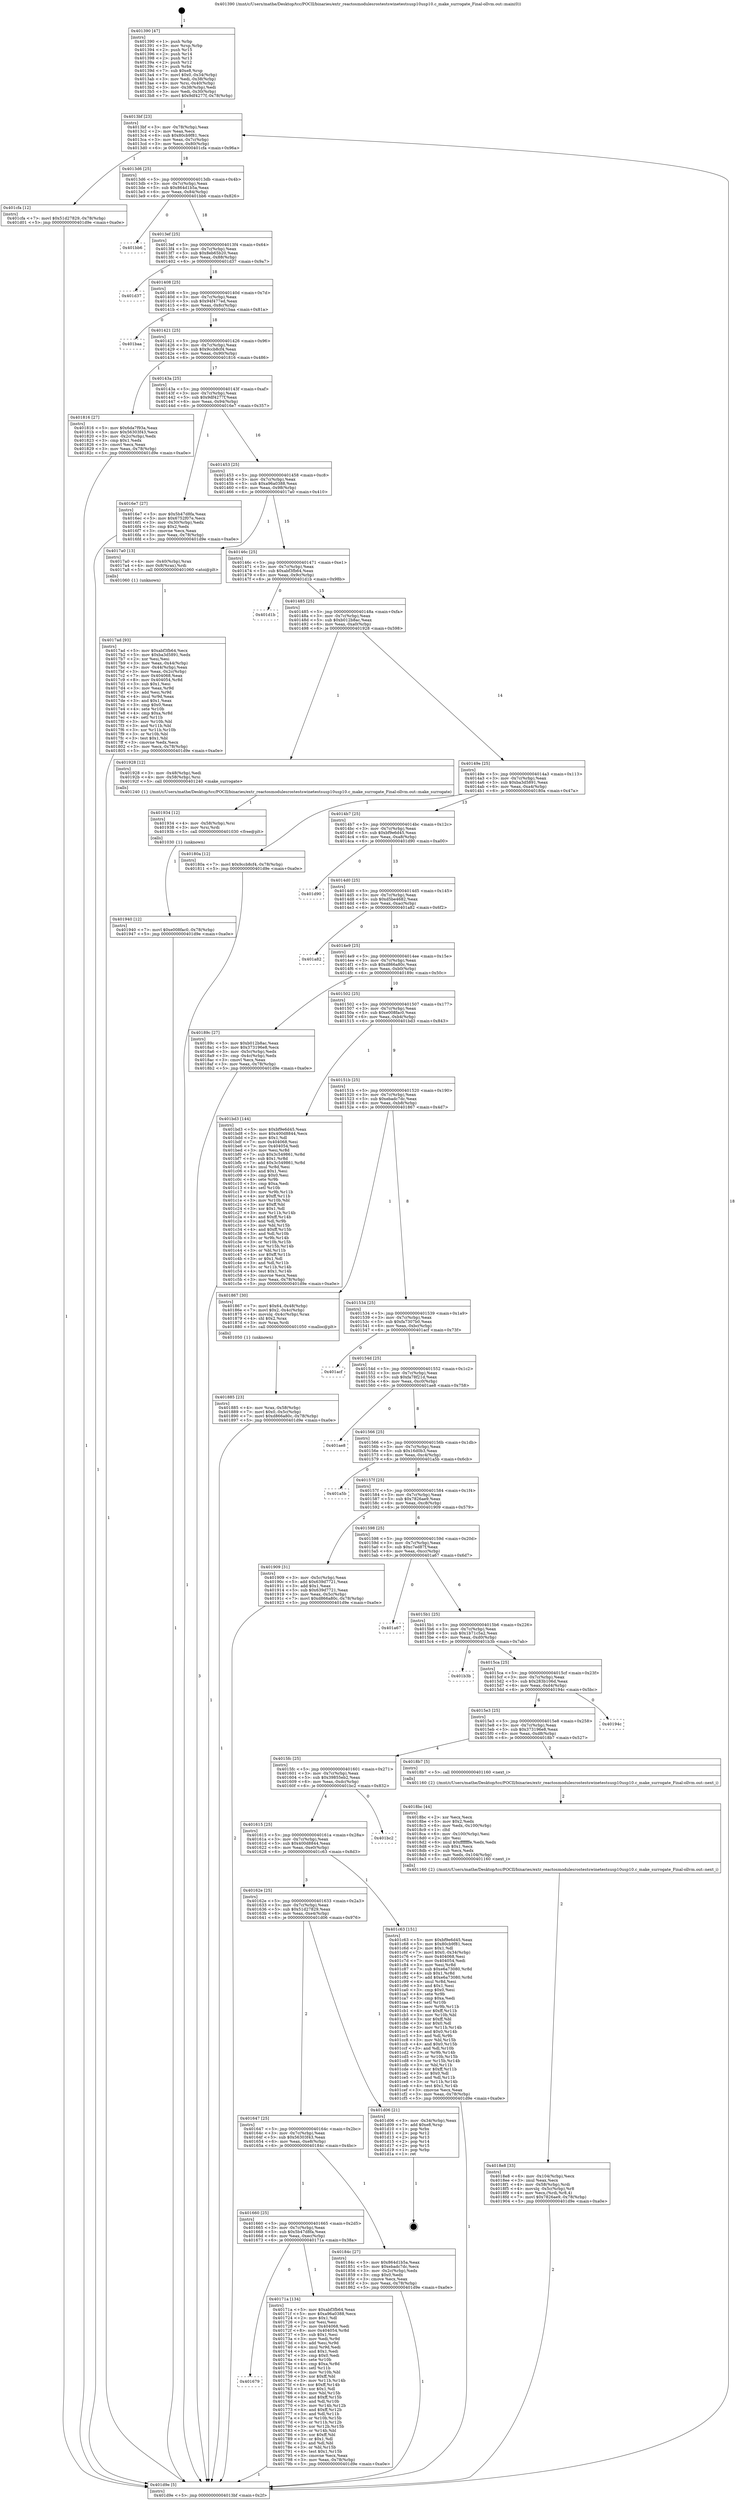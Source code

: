 digraph "0x401390" {
  label = "0x401390 (/mnt/c/Users/mathe/Desktop/tcc/POCII/binaries/extr_reactosmodulesrostestswinetestsusp10usp10.c_make_surrogate_Final-ollvm.out::main(0))"
  labelloc = "t"
  node[shape=record]

  Entry [label="",width=0.3,height=0.3,shape=circle,fillcolor=black,style=filled]
  "0x4013bf" [label="{
     0x4013bf [23]\l
     | [instrs]\l
     &nbsp;&nbsp;0x4013bf \<+3\>: mov -0x78(%rbp),%eax\l
     &nbsp;&nbsp;0x4013c2 \<+2\>: mov %eax,%ecx\l
     &nbsp;&nbsp;0x4013c4 \<+6\>: sub $0x80cb9f81,%ecx\l
     &nbsp;&nbsp;0x4013ca \<+3\>: mov %eax,-0x7c(%rbp)\l
     &nbsp;&nbsp;0x4013cd \<+3\>: mov %ecx,-0x80(%rbp)\l
     &nbsp;&nbsp;0x4013d0 \<+6\>: je 0000000000401cfa \<main+0x96a\>\l
  }"]
  "0x401cfa" [label="{
     0x401cfa [12]\l
     | [instrs]\l
     &nbsp;&nbsp;0x401cfa \<+7\>: movl $0x51d27829,-0x78(%rbp)\l
     &nbsp;&nbsp;0x401d01 \<+5\>: jmp 0000000000401d9e \<main+0xa0e\>\l
  }"]
  "0x4013d6" [label="{
     0x4013d6 [25]\l
     | [instrs]\l
     &nbsp;&nbsp;0x4013d6 \<+5\>: jmp 00000000004013db \<main+0x4b\>\l
     &nbsp;&nbsp;0x4013db \<+3\>: mov -0x7c(%rbp),%eax\l
     &nbsp;&nbsp;0x4013de \<+5\>: sub $0x864d1b5a,%eax\l
     &nbsp;&nbsp;0x4013e3 \<+6\>: mov %eax,-0x84(%rbp)\l
     &nbsp;&nbsp;0x4013e9 \<+6\>: je 0000000000401bb6 \<main+0x826\>\l
  }"]
  Exit [label="",width=0.3,height=0.3,shape=circle,fillcolor=black,style=filled,peripheries=2]
  "0x401bb6" [label="{
     0x401bb6\l
  }", style=dashed]
  "0x4013ef" [label="{
     0x4013ef [25]\l
     | [instrs]\l
     &nbsp;&nbsp;0x4013ef \<+5\>: jmp 00000000004013f4 \<main+0x64\>\l
     &nbsp;&nbsp;0x4013f4 \<+3\>: mov -0x7c(%rbp),%eax\l
     &nbsp;&nbsp;0x4013f7 \<+5\>: sub $0x8eb65b20,%eax\l
     &nbsp;&nbsp;0x4013fc \<+6\>: mov %eax,-0x88(%rbp)\l
     &nbsp;&nbsp;0x401402 \<+6\>: je 0000000000401d37 \<main+0x9a7\>\l
  }"]
  "0x401940" [label="{
     0x401940 [12]\l
     | [instrs]\l
     &nbsp;&nbsp;0x401940 \<+7\>: movl $0xe008fac0,-0x78(%rbp)\l
     &nbsp;&nbsp;0x401947 \<+5\>: jmp 0000000000401d9e \<main+0xa0e\>\l
  }"]
  "0x401d37" [label="{
     0x401d37\l
  }", style=dashed]
  "0x401408" [label="{
     0x401408 [25]\l
     | [instrs]\l
     &nbsp;&nbsp;0x401408 \<+5\>: jmp 000000000040140d \<main+0x7d\>\l
     &nbsp;&nbsp;0x40140d \<+3\>: mov -0x7c(%rbp),%eax\l
     &nbsp;&nbsp;0x401410 \<+5\>: sub $0x94f477ed,%eax\l
     &nbsp;&nbsp;0x401415 \<+6\>: mov %eax,-0x8c(%rbp)\l
     &nbsp;&nbsp;0x40141b \<+6\>: je 0000000000401baa \<main+0x81a\>\l
  }"]
  "0x401934" [label="{
     0x401934 [12]\l
     | [instrs]\l
     &nbsp;&nbsp;0x401934 \<+4\>: mov -0x58(%rbp),%rsi\l
     &nbsp;&nbsp;0x401938 \<+3\>: mov %rsi,%rdi\l
     &nbsp;&nbsp;0x40193b \<+5\>: call 0000000000401030 \<free@plt\>\l
     | [calls]\l
     &nbsp;&nbsp;0x401030 \{1\} (unknown)\l
  }"]
  "0x401baa" [label="{
     0x401baa\l
  }", style=dashed]
  "0x401421" [label="{
     0x401421 [25]\l
     | [instrs]\l
     &nbsp;&nbsp;0x401421 \<+5\>: jmp 0000000000401426 \<main+0x96\>\l
     &nbsp;&nbsp;0x401426 \<+3\>: mov -0x7c(%rbp),%eax\l
     &nbsp;&nbsp;0x401429 \<+5\>: sub $0x9ccb8cf4,%eax\l
     &nbsp;&nbsp;0x40142e \<+6\>: mov %eax,-0x90(%rbp)\l
     &nbsp;&nbsp;0x401434 \<+6\>: je 0000000000401816 \<main+0x486\>\l
  }"]
  "0x4018e8" [label="{
     0x4018e8 [33]\l
     | [instrs]\l
     &nbsp;&nbsp;0x4018e8 \<+6\>: mov -0x104(%rbp),%ecx\l
     &nbsp;&nbsp;0x4018ee \<+3\>: imul %eax,%ecx\l
     &nbsp;&nbsp;0x4018f1 \<+4\>: mov -0x58(%rbp),%rdi\l
     &nbsp;&nbsp;0x4018f5 \<+4\>: movslq -0x5c(%rbp),%r8\l
     &nbsp;&nbsp;0x4018f9 \<+4\>: mov %ecx,(%rdi,%r8,4)\l
     &nbsp;&nbsp;0x4018fd \<+7\>: movl $0x7826ae9,-0x78(%rbp)\l
     &nbsp;&nbsp;0x401904 \<+5\>: jmp 0000000000401d9e \<main+0xa0e\>\l
  }"]
  "0x401816" [label="{
     0x401816 [27]\l
     | [instrs]\l
     &nbsp;&nbsp;0x401816 \<+5\>: mov $0x6da7f93a,%eax\l
     &nbsp;&nbsp;0x40181b \<+5\>: mov $0x56303f43,%ecx\l
     &nbsp;&nbsp;0x401820 \<+3\>: mov -0x2c(%rbp),%edx\l
     &nbsp;&nbsp;0x401823 \<+3\>: cmp $0x1,%edx\l
     &nbsp;&nbsp;0x401826 \<+3\>: cmovl %ecx,%eax\l
     &nbsp;&nbsp;0x401829 \<+3\>: mov %eax,-0x78(%rbp)\l
     &nbsp;&nbsp;0x40182c \<+5\>: jmp 0000000000401d9e \<main+0xa0e\>\l
  }"]
  "0x40143a" [label="{
     0x40143a [25]\l
     | [instrs]\l
     &nbsp;&nbsp;0x40143a \<+5\>: jmp 000000000040143f \<main+0xaf\>\l
     &nbsp;&nbsp;0x40143f \<+3\>: mov -0x7c(%rbp),%eax\l
     &nbsp;&nbsp;0x401442 \<+5\>: sub $0x9df4277f,%eax\l
     &nbsp;&nbsp;0x401447 \<+6\>: mov %eax,-0x94(%rbp)\l
     &nbsp;&nbsp;0x40144d \<+6\>: je 00000000004016e7 \<main+0x357\>\l
  }"]
  "0x4018bc" [label="{
     0x4018bc [44]\l
     | [instrs]\l
     &nbsp;&nbsp;0x4018bc \<+2\>: xor %ecx,%ecx\l
     &nbsp;&nbsp;0x4018be \<+5\>: mov $0x2,%edx\l
     &nbsp;&nbsp;0x4018c3 \<+6\>: mov %edx,-0x100(%rbp)\l
     &nbsp;&nbsp;0x4018c9 \<+1\>: cltd\l
     &nbsp;&nbsp;0x4018ca \<+6\>: mov -0x100(%rbp),%esi\l
     &nbsp;&nbsp;0x4018d0 \<+2\>: idiv %esi\l
     &nbsp;&nbsp;0x4018d2 \<+6\>: imul $0xfffffffe,%edx,%edx\l
     &nbsp;&nbsp;0x4018d8 \<+3\>: sub $0x1,%ecx\l
     &nbsp;&nbsp;0x4018db \<+2\>: sub %ecx,%edx\l
     &nbsp;&nbsp;0x4018dd \<+6\>: mov %edx,-0x104(%rbp)\l
     &nbsp;&nbsp;0x4018e3 \<+5\>: call 0000000000401160 \<next_i\>\l
     | [calls]\l
     &nbsp;&nbsp;0x401160 \{2\} (/mnt/c/Users/mathe/Desktop/tcc/POCII/binaries/extr_reactosmodulesrostestswinetestsusp10usp10.c_make_surrogate_Final-ollvm.out::next_i)\l
  }"]
  "0x4016e7" [label="{
     0x4016e7 [27]\l
     | [instrs]\l
     &nbsp;&nbsp;0x4016e7 \<+5\>: mov $0x5b47d8fa,%eax\l
     &nbsp;&nbsp;0x4016ec \<+5\>: mov $0x6752f07e,%ecx\l
     &nbsp;&nbsp;0x4016f1 \<+3\>: mov -0x30(%rbp),%edx\l
     &nbsp;&nbsp;0x4016f4 \<+3\>: cmp $0x2,%edx\l
     &nbsp;&nbsp;0x4016f7 \<+3\>: cmovne %ecx,%eax\l
     &nbsp;&nbsp;0x4016fa \<+3\>: mov %eax,-0x78(%rbp)\l
     &nbsp;&nbsp;0x4016fd \<+5\>: jmp 0000000000401d9e \<main+0xa0e\>\l
  }"]
  "0x401453" [label="{
     0x401453 [25]\l
     | [instrs]\l
     &nbsp;&nbsp;0x401453 \<+5\>: jmp 0000000000401458 \<main+0xc8\>\l
     &nbsp;&nbsp;0x401458 \<+3\>: mov -0x7c(%rbp),%eax\l
     &nbsp;&nbsp;0x40145b \<+5\>: sub $0xa96a0388,%eax\l
     &nbsp;&nbsp;0x401460 \<+6\>: mov %eax,-0x98(%rbp)\l
     &nbsp;&nbsp;0x401466 \<+6\>: je 00000000004017a0 \<main+0x410\>\l
  }"]
  "0x401d9e" [label="{
     0x401d9e [5]\l
     | [instrs]\l
     &nbsp;&nbsp;0x401d9e \<+5\>: jmp 00000000004013bf \<main+0x2f\>\l
  }"]
  "0x401390" [label="{
     0x401390 [47]\l
     | [instrs]\l
     &nbsp;&nbsp;0x401390 \<+1\>: push %rbp\l
     &nbsp;&nbsp;0x401391 \<+3\>: mov %rsp,%rbp\l
     &nbsp;&nbsp;0x401394 \<+2\>: push %r15\l
     &nbsp;&nbsp;0x401396 \<+2\>: push %r14\l
     &nbsp;&nbsp;0x401398 \<+2\>: push %r13\l
     &nbsp;&nbsp;0x40139a \<+2\>: push %r12\l
     &nbsp;&nbsp;0x40139c \<+1\>: push %rbx\l
     &nbsp;&nbsp;0x40139d \<+7\>: sub $0xe8,%rsp\l
     &nbsp;&nbsp;0x4013a4 \<+7\>: movl $0x0,-0x34(%rbp)\l
     &nbsp;&nbsp;0x4013ab \<+3\>: mov %edi,-0x38(%rbp)\l
     &nbsp;&nbsp;0x4013ae \<+4\>: mov %rsi,-0x40(%rbp)\l
     &nbsp;&nbsp;0x4013b2 \<+3\>: mov -0x38(%rbp),%edi\l
     &nbsp;&nbsp;0x4013b5 \<+3\>: mov %edi,-0x30(%rbp)\l
     &nbsp;&nbsp;0x4013b8 \<+7\>: movl $0x9df4277f,-0x78(%rbp)\l
  }"]
  "0x401885" [label="{
     0x401885 [23]\l
     | [instrs]\l
     &nbsp;&nbsp;0x401885 \<+4\>: mov %rax,-0x58(%rbp)\l
     &nbsp;&nbsp;0x401889 \<+7\>: movl $0x0,-0x5c(%rbp)\l
     &nbsp;&nbsp;0x401890 \<+7\>: movl $0xd866a80c,-0x78(%rbp)\l
     &nbsp;&nbsp;0x401897 \<+5\>: jmp 0000000000401d9e \<main+0xa0e\>\l
  }"]
  "0x4017a0" [label="{
     0x4017a0 [13]\l
     | [instrs]\l
     &nbsp;&nbsp;0x4017a0 \<+4\>: mov -0x40(%rbp),%rax\l
     &nbsp;&nbsp;0x4017a4 \<+4\>: mov 0x8(%rax),%rdi\l
     &nbsp;&nbsp;0x4017a8 \<+5\>: call 0000000000401060 \<atoi@plt\>\l
     | [calls]\l
     &nbsp;&nbsp;0x401060 \{1\} (unknown)\l
  }"]
  "0x40146c" [label="{
     0x40146c [25]\l
     | [instrs]\l
     &nbsp;&nbsp;0x40146c \<+5\>: jmp 0000000000401471 \<main+0xe1\>\l
     &nbsp;&nbsp;0x401471 \<+3\>: mov -0x7c(%rbp),%eax\l
     &nbsp;&nbsp;0x401474 \<+5\>: sub $0xabf3fb64,%eax\l
     &nbsp;&nbsp;0x401479 \<+6\>: mov %eax,-0x9c(%rbp)\l
     &nbsp;&nbsp;0x40147f \<+6\>: je 0000000000401d1b \<main+0x98b\>\l
  }"]
  "0x4017ad" [label="{
     0x4017ad [93]\l
     | [instrs]\l
     &nbsp;&nbsp;0x4017ad \<+5\>: mov $0xabf3fb64,%ecx\l
     &nbsp;&nbsp;0x4017b2 \<+5\>: mov $0xba3d5891,%edx\l
     &nbsp;&nbsp;0x4017b7 \<+2\>: xor %esi,%esi\l
     &nbsp;&nbsp;0x4017b9 \<+3\>: mov %eax,-0x44(%rbp)\l
     &nbsp;&nbsp;0x4017bc \<+3\>: mov -0x44(%rbp),%eax\l
     &nbsp;&nbsp;0x4017bf \<+3\>: mov %eax,-0x2c(%rbp)\l
     &nbsp;&nbsp;0x4017c2 \<+7\>: mov 0x404068,%eax\l
     &nbsp;&nbsp;0x4017c9 \<+8\>: mov 0x404054,%r8d\l
     &nbsp;&nbsp;0x4017d1 \<+3\>: sub $0x1,%esi\l
     &nbsp;&nbsp;0x4017d4 \<+3\>: mov %eax,%r9d\l
     &nbsp;&nbsp;0x4017d7 \<+3\>: add %esi,%r9d\l
     &nbsp;&nbsp;0x4017da \<+4\>: imul %r9d,%eax\l
     &nbsp;&nbsp;0x4017de \<+3\>: and $0x1,%eax\l
     &nbsp;&nbsp;0x4017e1 \<+3\>: cmp $0x0,%eax\l
     &nbsp;&nbsp;0x4017e4 \<+4\>: sete %r10b\l
     &nbsp;&nbsp;0x4017e8 \<+4\>: cmp $0xa,%r8d\l
     &nbsp;&nbsp;0x4017ec \<+4\>: setl %r11b\l
     &nbsp;&nbsp;0x4017f0 \<+3\>: mov %r10b,%bl\l
     &nbsp;&nbsp;0x4017f3 \<+3\>: and %r11b,%bl\l
     &nbsp;&nbsp;0x4017f6 \<+3\>: xor %r11b,%r10b\l
     &nbsp;&nbsp;0x4017f9 \<+3\>: or %r10b,%bl\l
     &nbsp;&nbsp;0x4017fc \<+3\>: test $0x1,%bl\l
     &nbsp;&nbsp;0x4017ff \<+3\>: cmovne %edx,%ecx\l
     &nbsp;&nbsp;0x401802 \<+3\>: mov %ecx,-0x78(%rbp)\l
     &nbsp;&nbsp;0x401805 \<+5\>: jmp 0000000000401d9e \<main+0xa0e\>\l
  }"]
  "0x401d1b" [label="{
     0x401d1b\l
  }", style=dashed]
  "0x401485" [label="{
     0x401485 [25]\l
     | [instrs]\l
     &nbsp;&nbsp;0x401485 \<+5\>: jmp 000000000040148a \<main+0xfa\>\l
     &nbsp;&nbsp;0x40148a \<+3\>: mov -0x7c(%rbp),%eax\l
     &nbsp;&nbsp;0x40148d \<+5\>: sub $0xb012b8ac,%eax\l
     &nbsp;&nbsp;0x401492 \<+6\>: mov %eax,-0xa0(%rbp)\l
     &nbsp;&nbsp;0x401498 \<+6\>: je 0000000000401928 \<main+0x598\>\l
  }"]
  "0x401679" [label="{
     0x401679\l
  }", style=dashed]
  "0x401928" [label="{
     0x401928 [12]\l
     | [instrs]\l
     &nbsp;&nbsp;0x401928 \<+3\>: mov -0x48(%rbp),%edi\l
     &nbsp;&nbsp;0x40192b \<+4\>: mov -0x58(%rbp),%rsi\l
     &nbsp;&nbsp;0x40192f \<+5\>: call 0000000000401240 \<make_surrogate\>\l
     | [calls]\l
     &nbsp;&nbsp;0x401240 \{1\} (/mnt/c/Users/mathe/Desktop/tcc/POCII/binaries/extr_reactosmodulesrostestswinetestsusp10usp10.c_make_surrogate_Final-ollvm.out::make_surrogate)\l
  }"]
  "0x40149e" [label="{
     0x40149e [25]\l
     | [instrs]\l
     &nbsp;&nbsp;0x40149e \<+5\>: jmp 00000000004014a3 \<main+0x113\>\l
     &nbsp;&nbsp;0x4014a3 \<+3\>: mov -0x7c(%rbp),%eax\l
     &nbsp;&nbsp;0x4014a6 \<+5\>: sub $0xba3d5891,%eax\l
     &nbsp;&nbsp;0x4014ab \<+6\>: mov %eax,-0xa4(%rbp)\l
     &nbsp;&nbsp;0x4014b1 \<+6\>: je 000000000040180a \<main+0x47a\>\l
  }"]
  "0x40171a" [label="{
     0x40171a [134]\l
     | [instrs]\l
     &nbsp;&nbsp;0x40171a \<+5\>: mov $0xabf3fb64,%eax\l
     &nbsp;&nbsp;0x40171f \<+5\>: mov $0xa96a0388,%ecx\l
     &nbsp;&nbsp;0x401724 \<+2\>: mov $0x1,%dl\l
     &nbsp;&nbsp;0x401726 \<+2\>: xor %esi,%esi\l
     &nbsp;&nbsp;0x401728 \<+7\>: mov 0x404068,%edi\l
     &nbsp;&nbsp;0x40172f \<+8\>: mov 0x404054,%r8d\l
     &nbsp;&nbsp;0x401737 \<+3\>: sub $0x1,%esi\l
     &nbsp;&nbsp;0x40173a \<+3\>: mov %edi,%r9d\l
     &nbsp;&nbsp;0x40173d \<+3\>: add %esi,%r9d\l
     &nbsp;&nbsp;0x401740 \<+4\>: imul %r9d,%edi\l
     &nbsp;&nbsp;0x401744 \<+3\>: and $0x1,%edi\l
     &nbsp;&nbsp;0x401747 \<+3\>: cmp $0x0,%edi\l
     &nbsp;&nbsp;0x40174a \<+4\>: sete %r10b\l
     &nbsp;&nbsp;0x40174e \<+4\>: cmp $0xa,%r8d\l
     &nbsp;&nbsp;0x401752 \<+4\>: setl %r11b\l
     &nbsp;&nbsp;0x401756 \<+3\>: mov %r10b,%bl\l
     &nbsp;&nbsp;0x401759 \<+3\>: xor $0xff,%bl\l
     &nbsp;&nbsp;0x40175c \<+3\>: mov %r11b,%r14b\l
     &nbsp;&nbsp;0x40175f \<+4\>: xor $0xff,%r14b\l
     &nbsp;&nbsp;0x401763 \<+3\>: xor $0x1,%dl\l
     &nbsp;&nbsp;0x401766 \<+3\>: mov %bl,%r15b\l
     &nbsp;&nbsp;0x401769 \<+4\>: and $0xff,%r15b\l
     &nbsp;&nbsp;0x40176d \<+3\>: and %dl,%r10b\l
     &nbsp;&nbsp;0x401770 \<+3\>: mov %r14b,%r12b\l
     &nbsp;&nbsp;0x401773 \<+4\>: and $0xff,%r12b\l
     &nbsp;&nbsp;0x401777 \<+3\>: and %dl,%r11b\l
     &nbsp;&nbsp;0x40177a \<+3\>: or %r10b,%r15b\l
     &nbsp;&nbsp;0x40177d \<+3\>: or %r11b,%r12b\l
     &nbsp;&nbsp;0x401780 \<+3\>: xor %r12b,%r15b\l
     &nbsp;&nbsp;0x401783 \<+3\>: or %r14b,%bl\l
     &nbsp;&nbsp;0x401786 \<+3\>: xor $0xff,%bl\l
     &nbsp;&nbsp;0x401789 \<+3\>: or $0x1,%dl\l
     &nbsp;&nbsp;0x40178c \<+2\>: and %dl,%bl\l
     &nbsp;&nbsp;0x40178e \<+3\>: or %bl,%r15b\l
     &nbsp;&nbsp;0x401791 \<+4\>: test $0x1,%r15b\l
     &nbsp;&nbsp;0x401795 \<+3\>: cmovne %ecx,%eax\l
     &nbsp;&nbsp;0x401798 \<+3\>: mov %eax,-0x78(%rbp)\l
     &nbsp;&nbsp;0x40179b \<+5\>: jmp 0000000000401d9e \<main+0xa0e\>\l
  }"]
  "0x40180a" [label="{
     0x40180a [12]\l
     | [instrs]\l
     &nbsp;&nbsp;0x40180a \<+7\>: movl $0x9ccb8cf4,-0x78(%rbp)\l
     &nbsp;&nbsp;0x401811 \<+5\>: jmp 0000000000401d9e \<main+0xa0e\>\l
  }"]
  "0x4014b7" [label="{
     0x4014b7 [25]\l
     | [instrs]\l
     &nbsp;&nbsp;0x4014b7 \<+5\>: jmp 00000000004014bc \<main+0x12c\>\l
     &nbsp;&nbsp;0x4014bc \<+3\>: mov -0x7c(%rbp),%eax\l
     &nbsp;&nbsp;0x4014bf \<+5\>: sub $0xbf9e6d45,%eax\l
     &nbsp;&nbsp;0x4014c4 \<+6\>: mov %eax,-0xa8(%rbp)\l
     &nbsp;&nbsp;0x4014ca \<+6\>: je 0000000000401d90 \<main+0xa00\>\l
  }"]
  "0x401660" [label="{
     0x401660 [25]\l
     | [instrs]\l
     &nbsp;&nbsp;0x401660 \<+5\>: jmp 0000000000401665 \<main+0x2d5\>\l
     &nbsp;&nbsp;0x401665 \<+3\>: mov -0x7c(%rbp),%eax\l
     &nbsp;&nbsp;0x401668 \<+5\>: sub $0x5b47d8fa,%eax\l
     &nbsp;&nbsp;0x40166d \<+6\>: mov %eax,-0xec(%rbp)\l
     &nbsp;&nbsp;0x401673 \<+6\>: je 000000000040171a \<main+0x38a\>\l
  }"]
  "0x401d90" [label="{
     0x401d90\l
  }", style=dashed]
  "0x4014d0" [label="{
     0x4014d0 [25]\l
     | [instrs]\l
     &nbsp;&nbsp;0x4014d0 \<+5\>: jmp 00000000004014d5 \<main+0x145\>\l
     &nbsp;&nbsp;0x4014d5 \<+3\>: mov -0x7c(%rbp),%eax\l
     &nbsp;&nbsp;0x4014d8 \<+5\>: sub $0xd5be4682,%eax\l
     &nbsp;&nbsp;0x4014dd \<+6\>: mov %eax,-0xac(%rbp)\l
     &nbsp;&nbsp;0x4014e3 \<+6\>: je 0000000000401a82 \<main+0x6f2\>\l
  }"]
  "0x40184c" [label="{
     0x40184c [27]\l
     | [instrs]\l
     &nbsp;&nbsp;0x40184c \<+5\>: mov $0x864d1b5a,%eax\l
     &nbsp;&nbsp;0x401851 \<+5\>: mov $0xebadc7dc,%ecx\l
     &nbsp;&nbsp;0x401856 \<+3\>: mov -0x2c(%rbp),%edx\l
     &nbsp;&nbsp;0x401859 \<+3\>: cmp $0x0,%edx\l
     &nbsp;&nbsp;0x40185c \<+3\>: cmove %ecx,%eax\l
     &nbsp;&nbsp;0x40185f \<+3\>: mov %eax,-0x78(%rbp)\l
     &nbsp;&nbsp;0x401862 \<+5\>: jmp 0000000000401d9e \<main+0xa0e\>\l
  }"]
  "0x401a82" [label="{
     0x401a82\l
  }", style=dashed]
  "0x4014e9" [label="{
     0x4014e9 [25]\l
     | [instrs]\l
     &nbsp;&nbsp;0x4014e9 \<+5\>: jmp 00000000004014ee \<main+0x15e\>\l
     &nbsp;&nbsp;0x4014ee \<+3\>: mov -0x7c(%rbp),%eax\l
     &nbsp;&nbsp;0x4014f1 \<+5\>: sub $0xd866a80c,%eax\l
     &nbsp;&nbsp;0x4014f6 \<+6\>: mov %eax,-0xb0(%rbp)\l
     &nbsp;&nbsp;0x4014fc \<+6\>: je 000000000040189c \<main+0x50c\>\l
  }"]
  "0x401647" [label="{
     0x401647 [25]\l
     | [instrs]\l
     &nbsp;&nbsp;0x401647 \<+5\>: jmp 000000000040164c \<main+0x2bc\>\l
     &nbsp;&nbsp;0x40164c \<+3\>: mov -0x7c(%rbp),%eax\l
     &nbsp;&nbsp;0x40164f \<+5\>: sub $0x56303f43,%eax\l
     &nbsp;&nbsp;0x401654 \<+6\>: mov %eax,-0xe8(%rbp)\l
     &nbsp;&nbsp;0x40165a \<+6\>: je 000000000040184c \<main+0x4bc\>\l
  }"]
  "0x40189c" [label="{
     0x40189c [27]\l
     | [instrs]\l
     &nbsp;&nbsp;0x40189c \<+5\>: mov $0xb012b8ac,%eax\l
     &nbsp;&nbsp;0x4018a1 \<+5\>: mov $0x373196e8,%ecx\l
     &nbsp;&nbsp;0x4018a6 \<+3\>: mov -0x5c(%rbp),%edx\l
     &nbsp;&nbsp;0x4018a9 \<+3\>: cmp -0x4c(%rbp),%edx\l
     &nbsp;&nbsp;0x4018ac \<+3\>: cmovl %ecx,%eax\l
     &nbsp;&nbsp;0x4018af \<+3\>: mov %eax,-0x78(%rbp)\l
     &nbsp;&nbsp;0x4018b2 \<+5\>: jmp 0000000000401d9e \<main+0xa0e\>\l
  }"]
  "0x401502" [label="{
     0x401502 [25]\l
     | [instrs]\l
     &nbsp;&nbsp;0x401502 \<+5\>: jmp 0000000000401507 \<main+0x177\>\l
     &nbsp;&nbsp;0x401507 \<+3\>: mov -0x7c(%rbp),%eax\l
     &nbsp;&nbsp;0x40150a \<+5\>: sub $0xe008fac0,%eax\l
     &nbsp;&nbsp;0x40150f \<+6\>: mov %eax,-0xb4(%rbp)\l
     &nbsp;&nbsp;0x401515 \<+6\>: je 0000000000401bd3 \<main+0x843\>\l
  }"]
  "0x401d06" [label="{
     0x401d06 [21]\l
     | [instrs]\l
     &nbsp;&nbsp;0x401d06 \<+3\>: mov -0x34(%rbp),%eax\l
     &nbsp;&nbsp;0x401d09 \<+7\>: add $0xe8,%rsp\l
     &nbsp;&nbsp;0x401d10 \<+1\>: pop %rbx\l
     &nbsp;&nbsp;0x401d11 \<+2\>: pop %r12\l
     &nbsp;&nbsp;0x401d13 \<+2\>: pop %r13\l
     &nbsp;&nbsp;0x401d15 \<+2\>: pop %r14\l
     &nbsp;&nbsp;0x401d17 \<+2\>: pop %r15\l
     &nbsp;&nbsp;0x401d19 \<+1\>: pop %rbp\l
     &nbsp;&nbsp;0x401d1a \<+1\>: ret\l
  }"]
  "0x401bd3" [label="{
     0x401bd3 [144]\l
     | [instrs]\l
     &nbsp;&nbsp;0x401bd3 \<+5\>: mov $0xbf9e6d45,%eax\l
     &nbsp;&nbsp;0x401bd8 \<+5\>: mov $0x400d8844,%ecx\l
     &nbsp;&nbsp;0x401bdd \<+2\>: mov $0x1,%dl\l
     &nbsp;&nbsp;0x401bdf \<+7\>: mov 0x404068,%esi\l
     &nbsp;&nbsp;0x401be6 \<+7\>: mov 0x404054,%edi\l
     &nbsp;&nbsp;0x401bed \<+3\>: mov %esi,%r8d\l
     &nbsp;&nbsp;0x401bf0 \<+7\>: sub $0x3c549861,%r8d\l
     &nbsp;&nbsp;0x401bf7 \<+4\>: sub $0x1,%r8d\l
     &nbsp;&nbsp;0x401bfb \<+7\>: add $0x3c549861,%r8d\l
     &nbsp;&nbsp;0x401c02 \<+4\>: imul %r8d,%esi\l
     &nbsp;&nbsp;0x401c06 \<+3\>: and $0x1,%esi\l
     &nbsp;&nbsp;0x401c09 \<+3\>: cmp $0x0,%esi\l
     &nbsp;&nbsp;0x401c0c \<+4\>: sete %r9b\l
     &nbsp;&nbsp;0x401c10 \<+3\>: cmp $0xa,%edi\l
     &nbsp;&nbsp;0x401c13 \<+4\>: setl %r10b\l
     &nbsp;&nbsp;0x401c17 \<+3\>: mov %r9b,%r11b\l
     &nbsp;&nbsp;0x401c1a \<+4\>: xor $0xff,%r11b\l
     &nbsp;&nbsp;0x401c1e \<+3\>: mov %r10b,%bl\l
     &nbsp;&nbsp;0x401c21 \<+3\>: xor $0xff,%bl\l
     &nbsp;&nbsp;0x401c24 \<+3\>: xor $0x1,%dl\l
     &nbsp;&nbsp;0x401c27 \<+3\>: mov %r11b,%r14b\l
     &nbsp;&nbsp;0x401c2a \<+4\>: and $0xff,%r14b\l
     &nbsp;&nbsp;0x401c2e \<+3\>: and %dl,%r9b\l
     &nbsp;&nbsp;0x401c31 \<+3\>: mov %bl,%r15b\l
     &nbsp;&nbsp;0x401c34 \<+4\>: and $0xff,%r15b\l
     &nbsp;&nbsp;0x401c38 \<+3\>: and %dl,%r10b\l
     &nbsp;&nbsp;0x401c3b \<+3\>: or %r9b,%r14b\l
     &nbsp;&nbsp;0x401c3e \<+3\>: or %r10b,%r15b\l
     &nbsp;&nbsp;0x401c41 \<+3\>: xor %r15b,%r14b\l
     &nbsp;&nbsp;0x401c44 \<+3\>: or %bl,%r11b\l
     &nbsp;&nbsp;0x401c47 \<+4\>: xor $0xff,%r11b\l
     &nbsp;&nbsp;0x401c4b \<+3\>: or $0x1,%dl\l
     &nbsp;&nbsp;0x401c4e \<+3\>: and %dl,%r11b\l
     &nbsp;&nbsp;0x401c51 \<+3\>: or %r11b,%r14b\l
     &nbsp;&nbsp;0x401c54 \<+4\>: test $0x1,%r14b\l
     &nbsp;&nbsp;0x401c58 \<+3\>: cmovne %ecx,%eax\l
     &nbsp;&nbsp;0x401c5b \<+3\>: mov %eax,-0x78(%rbp)\l
     &nbsp;&nbsp;0x401c5e \<+5\>: jmp 0000000000401d9e \<main+0xa0e\>\l
  }"]
  "0x40151b" [label="{
     0x40151b [25]\l
     | [instrs]\l
     &nbsp;&nbsp;0x40151b \<+5\>: jmp 0000000000401520 \<main+0x190\>\l
     &nbsp;&nbsp;0x401520 \<+3\>: mov -0x7c(%rbp),%eax\l
     &nbsp;&nbsp;0x401523 \<+5\>: sub $0xebadc7dc,%eax\l
     &nbsp;&nbsp;0x401528 \<+6\>: mov %eax,-0xb8(%rbp)\l
     &nbsp;&nbsp;0x40152e \<+6\>: je 0000000000401867 \<main+0x4d7\>\l
  }"]
  "0x40162e" [label="{
     0x40162e [25]\l
     | [instrs]\l
     &nbsp;&nbsp;0x40162e \<+5\>: jmp 0000000000401633 \<main+0x2a3\>\l
     &nbsp;&nbsp;0x401633 \<+3\>: mov -0x7c(%rbp),%eax\l
     &nbsp;&nbsp;0x401636 \<+5\>: sub $0x51d27829,%eax\l
     &nbsp;&nbsp;0x40163b \<+6\>: mov %eax,-0xe4(%rbp)\l
     &nbsp;&nbsp;0x401641 \<+6\>: je 0000000000401d06 \<main+0x976\>\l
  }"]
  "0x401867" [label="{
     0x401867 [30]\l
     | [instrs]\l
     &nbsp;&nbsp;0x401867 \<+7\>: movl $0x64,-0x48(%rbp)\l
     &nbsp;&nbsp;0x40186e \<+7\>: movl $0x2,-0x4c(%rbp)\l
     &nbsp;&nbsp;0x401875 \<+4\>: movslq -0x4c(%rbp),%rax\l
     &nbsp;&nbsp;0x401879 \<+4\>: shl $0x2,%rax\l
     &nbsp;&nbsp;0x40187d \<+3\>: mov %rax,%rdi\l
     &nbsp;&nbsp;0x401880 \<+5\>: call 0000000000401050 \<malloc@plt\>\l
     | [calls]\l
     &nbsp;&nbsp;0x401050 \{1\} (unknown)\l
  }"]
  "0x401534" [label="{
     0x401534 [25]\l
     | [instrs]\l
     &nbsp;&nbsp;0x401534 \<+5\>: jmp 0000000000401539 \<main+0x1a9\>\l
     &nbsp;&nbsp;0x401539 \<+3\>: mov -0x7c(%rbp),%eax\l
     &nbsp;&nbsp;0x40153c \<+5\>: sub $0xfa7307b0,%eax\l
     &nbsp;&nbsp;0x401541 \<+6\>: mov %eax,-0xbc(%rbp)\l
     &nbsp;&nbsp;0x401547 \<+6\>: je 0000000000401acf \<main+0x73f\>\l
  }"]
  "0x401c63" [label="{
     0x401c63 [151]\l
     | [instrs]\l
     &nbsp;&nbsp;0x401c63 \<+5\>: mov $0xbf9e6d45,%eax\l
     &nbsp;&nbsp;0x401c68 \<+5\>: mov $0x80cb9f81,%ecx\l
     &nbsp;&nbsp;0x401c6d \<+2\>: mov $0x1,%dl\l
     &nbsp;&nbsp;0x401c6f \<+7\>: movl $0x0,-0x34(%rbp)\l
     &nbsp;&nbsp;0x401c76 \<+7\>: mov 0x404068,%esi\l
     &nbsp;&nbsp;0x401c7d \<+7\>: mov 0x404054,%edi\l
     &nbsp;&nbsp;0x401c84 \<+3\>: mov %esi,%r8d\l
     &nbsp;&nbsp;0x401c87 \<+7\>: sub $0xe6a73080,%r8d\l
     &nbsp;&nbsp;0x401c8e \<+4\>: sub $0x1,%r8d\l
     &nbsp;&nbsp;0x401c92 \<+7\>: add $0xe6a73080,%r8d\l
     &nbsp;&nbsp;0x401c99 \<+4\>: imul %r8d,%esi\l
     &nbsp;&nbsp;0x401c9d \<+3\>: and $0x1,%esi\l
     &nbsp;&nbsp;0x401ca0 \<+3\>: cmp $0x0,%esi\l
     &nbsp;&nbsp;0x401ca3 \<+4\>: sete %r9b\l
     &nbsp;&nbsp;0x401ca7 \<+3\>: cmp $0xa,%edi\l
     &nbsp;&nbsp;0x401caa \<+4\>: setl %r10b\l
     &nbsp;&nbsp;0x401cae \<+3\>: mov %r9b,%r11b\l
     &nbsp;&nbsp;0x401cb1 \<+4\>: xor $0xff,%r11b\l
     &nbsp;&nbsp;0x401cb5 \<+3\>: mov %r10b,%bl\l
     &nbsp;&nbsp;0x401cb8 \<+3\>: xor $0xff,%bl\l
     &nbsp;&nbsp;0x401cbb \<+3\>: xor $0x0,%dl\l
     &nbsp;&nbsp;0x401cbe \<+3\>: mov %r11b,%r14b\l
     &nbsp;&nbsp;0x401cc1 \<+4\>: and $0x0,%r14b\l
     &nbsp;&nbsp;0x401cc5 \<+3\>: and %dl,%r9b\l
     &nbsp;&nbsp;0x401cc8 \<+3\>: mov %bl,%r15b\l
     &nbsp;&nbsp;0x401ccb \<+4\>: and $0x0,%r15b\l
     &nbsp;&nbsp;0x401ccf \<+3\>: and %dl,%r10b\l
     &nbsp;&nbsp;0x401cd2 \<+3\>: or %r9b,%r14b\l
     &nbsp;&nbsp;0x401cd5 \<+3\>: or %r10b,%r15b\l
     &nbsp;&nbsp;0x401cd8 \<+3\>: xor %r15b,%r14b\l
     &nbsp;&nbsp;0x401cdb \<+3\>: or %bl,%r11b\l
     &nbsp;&nbsp;0x401cde \<+4\>: xor $0xff,%r11b\l
     &nbsp;&nbsp;0x401ce2 \<+3\>: or $0x0,%dl\l
     &nbsp;&nbsp;0x401ce5 \<+3\>: and %dl,%r11b\l
     &nbsp;&nbsp;0x401ce8 \<+3\>: or %r11b,%r14b\l
     &nbsp;&nbsp;0x401ceb \<+4\>: test $0x1,%r14b\l
     &nbsp;&nbsp;0x401cef \<+3\>: cmovne %ecx,%eax\l
     &nbsp;&nbsp;0x401cf2 \<+3\>: mov %eax,-0x78(%rbp)\l
     &nbsp;&nbsp;0x401cf5 \<+5\>: jmp 0000000000401d9e \<main+0xa0e\>\l
  }"]
  "0x401acf" [label="{
     0x401acf\l
  }", style=dashed]
  "0x40154d" [label="{
     0x40154d [25]\l
     | [instrs]\l
     &nbsp;&nbsp;0x40154d \<+5\>: jmp 0000000000401552 \<main+0x1c2\>\l
     &nbsp;&nbsp;0x401552 \<+3\>: mov -0x7c(%rbp),%eax\l
     &nbsp;&nbsp;0x401555 \<+5\>: sub $0xfa78f21d,%eax\l
     &nbsp;&nbsp;0x40155a \<+6\>: mov %eax,-0xc0(%rbp)\l
     &nbsp;&nbsp;0x401560 \<+6\>: je 0000000000401ae8 \<main+0x758\>\l
  }"]
  "0x401615" [label="{
     0x401615 [25]\l
     | [instrs]\l
     &nbsp;&nbsp;0x401615 \<+5\>: jmp 000000000040161a \<main+0x28a\>\l
     &nbsp;&nbsp;0x40161a \<+3\>: mov -0x7c(%rbp),%eax\l
     &nbsp;&nbsp;0x40161d \<+5\>: sub $0x400d8844,%eax\l
     &nbsp;&nbsp;0x401622 \<+6\>: mov %eax,-0xe0(%rbp)\l
     &nbsp;&nbsp;0x401628 \<+6\>: je 0000000000401c63 \<main+0x8d3\>\l
  }"]
  "0x401ae8" [label="{
     0x401ae8\l
  }", style=dashed]
  "0x401566" [label="{
     0x401566 [25]\l
     | [instrs]\l
     &nbsp;&nbsp;0x401566 \<+5\>: jmp 000000000040156b \<main+0x1db\>\l
     &nbsp;&nbsp;0x40156b \<+3\>: mov -0x7c(%rbp),%eax\l
     &nbsp;&nbsp;0x40156e \<+5\>: sub $0x16d0b3,%eax\l
     &nbsp;&nbsp;0x401573 \<+6\>: mov %eax,-0xc4(%rbp)\l
     &nbsp;&nbsp;0x401579 \<+6\>: je 0000000000401a5b \<main+0x6cb\>\l
  }"]
  "0x401bc2" [label="{
     0x401bc2\l
  }", style=dashed]
  "0x401a5b" [label="{
     0x401a5b\l
  }", style=dashed]
  "0x40157f" [label="{
     0x40157f [25]\l
     | [instrs]\l
     &nbsp;&nbsp;0x40157f \<+5\>: jmp 0000000000401584 \<main+0x1f4\>\l
     &nbsp;&nbsp;0x401584 \<+3\>: mov -0x7c(%rbp),%eax\l
     &nbsp;&nbsp;0x401587 \<+5\>: sub $0x7826ae9,%eax\l
     &nbsp;&nbsp;0x40158c \<+6\>: mov %eax,-0xc8(%rbp)\l
     &nbsp;&nbsp;0x401592 \<+6\>: je 0000000000401909 \<main+0x579\>\l
  }"]
  "0x4015fc" [label="{
     0x4015fc [25]\l
     | [instrs]\l
     &nbsp;&nbsp;0x4015fc \<+5\>: jmp 0000000000401601 \<main+0x271\>\l
     &nbsp;&nbsp;0x401601 \<+3\>: mov -0x7c(%rbp),%eax\l
     &nbsp;&nbsp;0x401604 \<+5\>: sub $0x39855eb2,%eax\l
     &nbsp;&nbsp;0x401609 \<+6\>: mov %eax,-0xdc(%rbp)\l
     &nbsp;&nbsp;0x40160f \<+6\>: je 0000000000401bc2 \<main+0x832\>\l
  }"]
  "0x401909" [label="{
     0x401909 [31]\l
     | [instrs]\l
     &nbsp;&nbsp;0x401909 \<+3\>: mov -0x5c(%rbp),%eax\l
     &nbsp;&nbsp;0x40190c \<+5\>: add $0x639d7721,%eax\l
     &nbsp;&nbsp;0x401911 \<+3\>: add $0x1,%eax\l
     &nbsp;&nbsp;0x401914 \<+5\>: sub $0x639d7721,%eax\l
     &nbsp;&nbsp;0x401919 \<+3\>: mov %eax,-0x5c(%rbp)\l
     &nbsp;&nbsp;0x40191c \<+7\>: movl $0xd866a80c,-0x78(%rbp)\l
     &nbsp;&nbsp;0x401923 \<+5\>: jmp 0000000000401d9e \<main+0xa0e\>\l
  }"]
  "0x401598" [label="{
     0x401598 [25]\l
     | [instrs]\l
     &nbsp;&nbsp;0x401598 \<+5\>: jmp 000000000040159d \<main+0x20d\>\l
     &nbsp;&nbsp;0x40159d \<+3\>: mov -0x7c(%rbp),%eax\l
     &nbsp;&nbsp;0x4015a0 \<+5\>: sub $0xc7ed87f,%eax\l
     &nbsp;&nbsp;0x4015a5 \<+6\>: mov %eax,-0xcc(%rbp)\l
     &nbsp;&nbsp;0x4015ab \<+6\>: je 0000000000401a67 \<main+0x6d7\>\l
  }"]
  "0x4018b7" [label="{
     0x4018b7 [5]\l
     | [instrs]\l
     &nbsp;&nbsp;0x4018b7 \<+5\>: call 0000000000401160 \<next_i\>\l
     | [calls]\l
     &nbsp;&nbsp;0x401160 \{2\} (/mnt/c/Users/mathe/Desktop/tcc/POCII/binaries/extr_reactosmodulesrostestswinetestsusp10usp10.c_make_surrogate_Final-ollvm.out::next_i)\l
  }"]
  "0x401a67" [label="{
     0x401a67\l
  }", style=dashed]
  "0x4015b1" [label="{
     0x4015b1 [25]\l
     | [instrs]\l
     &nbsp;&nbsp;0x4015b1 \<+5\>: jmp 00000000004015b6 \<main+0x226\>\l
     &nbsp;&nbsp;0x4015b6 \<+3\>: mov -0x7c(%rbp),%eax\l
     &nbsp;&nbsp;0x4015b9 \<+5\>: sub $0x1b71c5a2,%eax\l
     &nbsp;&nbsp;0x4015be \<+6\>: mov %eax,-0xd0(%rbp)\l
     &nbsp;&nbsp;0x4015c4 \<+6\>: je 0000000000401b3b \<main+0x7ab\>\l
  }"]
  "0x4015e3" [label="{
     0x4015e3 [25]\l
     | [instrs]\l
     &nbsp;&nbsp;0x4015e3 \<+5\>: jmp 00000000004015e8 \<main+0x258\>\l
     &nbsp;&nbsp;0x4015e8 \<+3\>: mov -0x7c(%rbp),%eax\l
     &nbsp;&nbsp;0x4015eb \<+5\>: sub $0x373196e8,%eax\l
     &nbsp;&nbsp;0x4015f0 \<+6\>: mov %eax,-0xd8(%rbp)\l
     &nbsp;&nbsp;0x4015f6 \<+6\>: je 00000000004018b7 \<main+0x527\>\l
  }"]
  "0x401b3b" [label="{
     0x401b3b\l
  }", style=dashed]
  "0x4015ca" [label="{
     0x4015ca [25]\l
     | [instrs]\l
     &nbsp;&nbsp;0x4015ca \<+5\>: jmp 00000000004015cf \<main+0x23f\>\l
     &nbsp;&nbsp;0x4015cf \<+3\>: mov -0x7c(%rbp),%eax\l
     &nbsp;&nbsp;0x4015d2 \<+5\>: sub $0x283b106d,%eax\l
     &nbsp;&nbsp;0x4015d7 \<+6\>: mov %eax,-0xd4(%rbp)\l
     &nbsp;&nbsp;0x4015dd \<+6\>: je 000000000040194c \<main+0x5bc\>\l
  }"]
  "0x40194c" [label="{
     0x40194c\l
  }", style=dashed]
  Entry -> "0x401390" [label=" 1"]
  "0x4013bf" -> "0x401cfa" [label=" 1"]
  "0x4013bf" -> "0x4013d6" [label=" 18"]
  "0x401d06" -> Exit [label=" 1"]
  "0x4013d6" -> "0x401bb6" [label=" 0"]
  "0x4013d6" -> "0x4013ef" [label=" 18"]
  "0x401cfa" -> "0x401d9e" [label=" 1"]
  "0x4013ef" -> "0x401d37" [label=" 0"]
  "0x4013ef" -> "0x401408" [label=" 18"]
  "0x401c63" -> "0x401d9e" [label=" 1"]
  "0x401408" -> "0x401baa" [label=" 0"]
  "0x401408" -> "0x401421" [label=" 18"]
  "0x401bd3" -> "0x401d9e" [label=" 1"]
  "0x401421" -> "0x401816" [label=" 1"]
  "0x401421" -> "0x40143a" [label=" 17"]
  "0x401940" -> "0x401d9e" [label=" 1"]
  "0x40143a" -> "0x4016e7" [label=" 1"]
  "0x40143a" -> "0x401453" [label=" 16"]
  "0x4016e7" -> "0x401d9e" [label=" 1"]
  "0x401390" -> "0x4013bf" [label=" 1"]
  "0x401d9e" -> "0x4013bf" [label=" 18"]
  "0x401934" -> "0x401940" [label=" 1"]
  "0x401453" -> "0x4017a0" [label=" 1"]
  "0x401453" -> "0x40146c" [label=" 15"]
  "0x401928" -> "0x401934" [label=" 1"]
  "0x40146c" -> "0x401d1b" [label=" 0"]
  "0x40146c" -> "0x401485" [label=" 15"]
  "0x401909" -> "0x401d9e" [label=" 2"]
  "0x401485" -> "0x401928" [label=" 1"]
  "0x401485" -> "0x40149e" [label=" 14"]
  "0x4018e8" -> "0x401d9e" [label=" 2"]
  "0x40149e" -> "0x40180a" [label=" 1"]
  "0x40149e" -> "0x4014b7" [label=" 13"]
  "0x4018bc" -> "0x4018e8" [label=" 2"]
  "0x4014b7" -> "0x401d90" [label=" 0"]
  "0x4014b7" -> "0x4014d0" [label=" 13"]
  "0x40189c" -> "0x401d9e" [label=" 3"]
  "0x4014d0" -> "0x401a82" [label=" 0"]
  "0x4014d0" -> "0x4014e9" [label=" 13"]
  "0x401885" -> "0x401d9e" [label=" 1"]
  "0x4014e9" -> "0x40189c" [label=" 3"]
  "0x4014e9" -> "0x401502" [label=" 10"]
  "0x40184c" -> "0x401d9e" [label=" 1"]
  "0x401502" -> "0x401bd3" [label=" 1"]
  "0x401502" -> "0x40151b" [label=" 9"]
  "0x401816" -> "0x401d9e" [label=" 1"]
  "0x40151b" -> "0x401867" [label=" 1"]
  "0x40151b" -> "0x401534" [label=" 8"]
  "0x4017ad" -> "0x401d9e" [label=" 1"]
  "0x401534" -> "0x401acf" [label=" 0"]
  "0x401534" -> "0x40154d" [label=" 8"]
  "0x4017a0" -> "0x4017ad" [label=" 1"]
  "0x40154d" -> "0x401ae8" [label=" 0"]
  "0x40154d" -> "0x401566" [label=" 8"]
  "0x401660" -> "0x401679" [label=" 0"]
  "0x401566" -> "0x401a5b" [label=" 0"]
  "0x401566" -> "0x40157f" [label=" 8"]
  "0x401660" -> "0x40171a" [label=" 1"]
  "0x40157f" -> "0x401909" [label=" 2"]
  "0x40157f" -> "0x401598" [label=" 6"]
  "0x401647" -> "0x401660" [label=" 1"]
  "0x401598" -> "0x401a67" [label=" 0"]
  "0x401598" -> "0x4015b1" [label=" 6"]
  "0x401647" -> "0x40184c" [label=" 1"]
  "0x4015b1" -> "0x401b3b" [label=" 0"]
  "0x4015b1" -> "0x4015ca" [label=" 6"]
  "0x40162e" -> "0x401647" [label=" 2"]
  "0x4015ca" -> "0x40194c" [label=" 0"]
  "0x4015ca" -> "0x4015e3" [label=" 6"]
  "0x401867" -> "0x401885" [label=" 1"]
  "0x4015e3" -> "0x4018b7" [label=" 2"]
  "0x4015e3" -> "0x4015fc" [label=" 4"]
  "0x4018b7" -> "0x4018bc" [label=" 2"]
  "0x4015fc" -> "0x401bc2" [label=" 0"]
  "0x4015fc" -> "0x401615" [label=" 4"]
  "0x40171a" -> "0x401d9e" [label=" 1"]
  "0x401615" -> "0x401c63" [label=" 1"]
  "0x401615" -> "0x40162e" [label=" 3"]
  "0x40180a" -> "0x401d9e" [label=" 1"]
  "0x40162e" -> "0x401d06" [label=" 1"]
}
